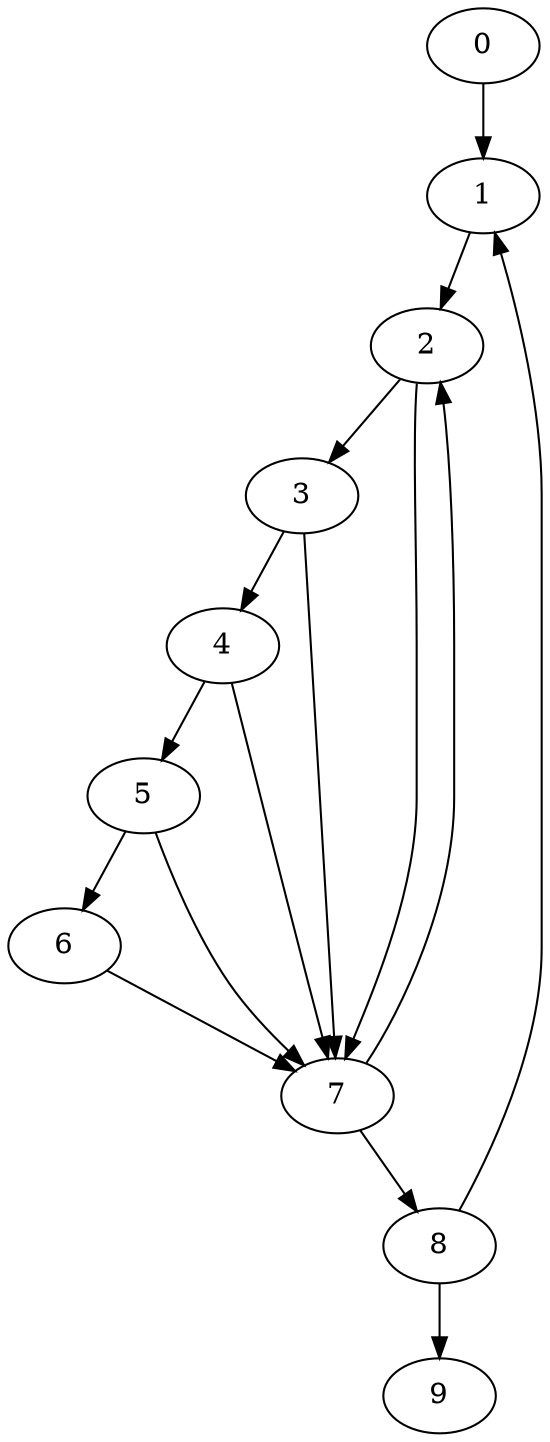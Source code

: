 digraph {
	0
	1
	2
	3
	4
	5
	6
	7
	8
	9
	7 -> 2
	1 -> 2
	3 -> 4
	5 -> 6
	2 -> 7
	3 -> 7
	4 -> 7
	5 -> 7
	6 -> 7
	7 -> 8
	8 -> 9
	0 -> 1
	8 -> 1
	2 -> 3
	4 -> 5
}
